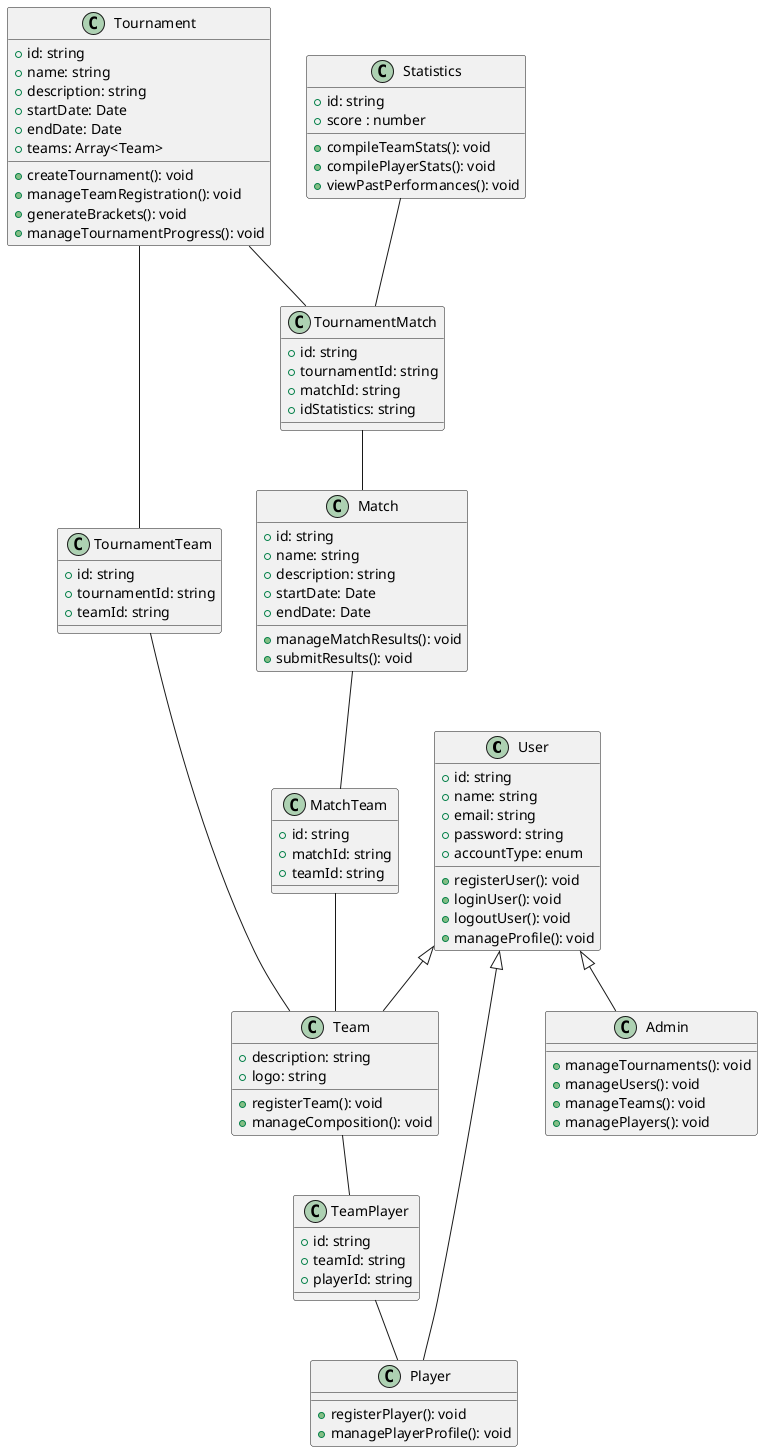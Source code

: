 @startuml
class User {
  +id: string
  +name: string
  +email: string
  +password: string
  +accountType: enum
  +registerUser(): void
  +loginUser(): void
  +logoutUser(): void
  +manageProfile(): void
}
class Tournament {
  +id: string
  +name: string
  +description: string
  +startDate: Date
  +endDate: Date
  +teams: Array<Team>
  
  +createTournament(): void
  +manageTeamRegistration(): void
  +generateBrackets(): void
  +manageTournamentProgress(): void
}

class Team extends User {
  +description: string
  +logo: string
  +registerTeam(): void
  +manageComposition(): void
}

class Player extends User{

  +registerPlayer(): void
  +managePlayerProfile(): void
}
class Admin extends User{

  +manageTournaments(): void
  +manageUsers(): void
  +manageTeams(): void
  +managePlayers(): void
}

class Match {
  +id: string
  +name: string
  +description: string
  +startDate: Date
  +endDate: Date
  
  +manageMatchResults(): void
  +submitResults(): void
}

class Statistics {
  +id: string
  +score : number
  +compileTeamStats(): void
  +compilePlayerStats(): void
  +viewPastPerformances(): void
}

class TeamPlayer {
  +id: string
  +teamId: string
  +playerId: string
}
class TournamentTeam {
  +id: string
  +tournamentId: string
  +teamId: string
}
class TournamentMatch {
  +id: string
  +tournamentId: string
  +matchId: string
  +idStatistics: string
}
class MatchTeam {
  +id: string
  +matchId: string
  +teamId: string
}

' relationship many Tournament to many Team using the TournamentTeam class 
Tournament -- TournamentTeam
TournamentTeam -- Team

' relationship many Team to many Player using the TeamPlayer class
Team -- TeamPlayer
TeamPlayer -- Player

' relationship many Tournament to many Match using the TournamentMatch class
Tournament -- TournamentMatch
TournamentMatch -- Match

' relationship many Match to many Team using the MatchTeam class
Match -- MatchTeam
MatchTeam -- Team

' relationship many statics to many Tournament using the TournamentMatch class
Statistics -- TournamentMatch


@enduml

